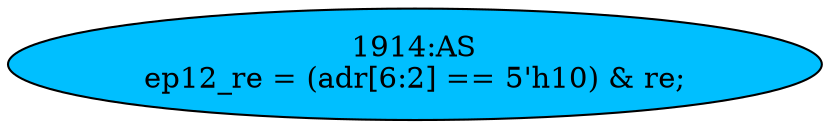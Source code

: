strict digraph "" {
	node [label="\N"];
	"1914:AS"	 [ast="<pyverilog.vparser.ast.Assign object at 0x7f0a38db2410>",
		def_var="['ep12_re']",
		fillcolor=deepskyblue,
		label="1914:AS
ep12_re = (adr[6:2] == 5'h10) & re;",
		statements="[]",
		style=filled,
		typ=Assign,
		use_var="['adr', 're']"];
}
